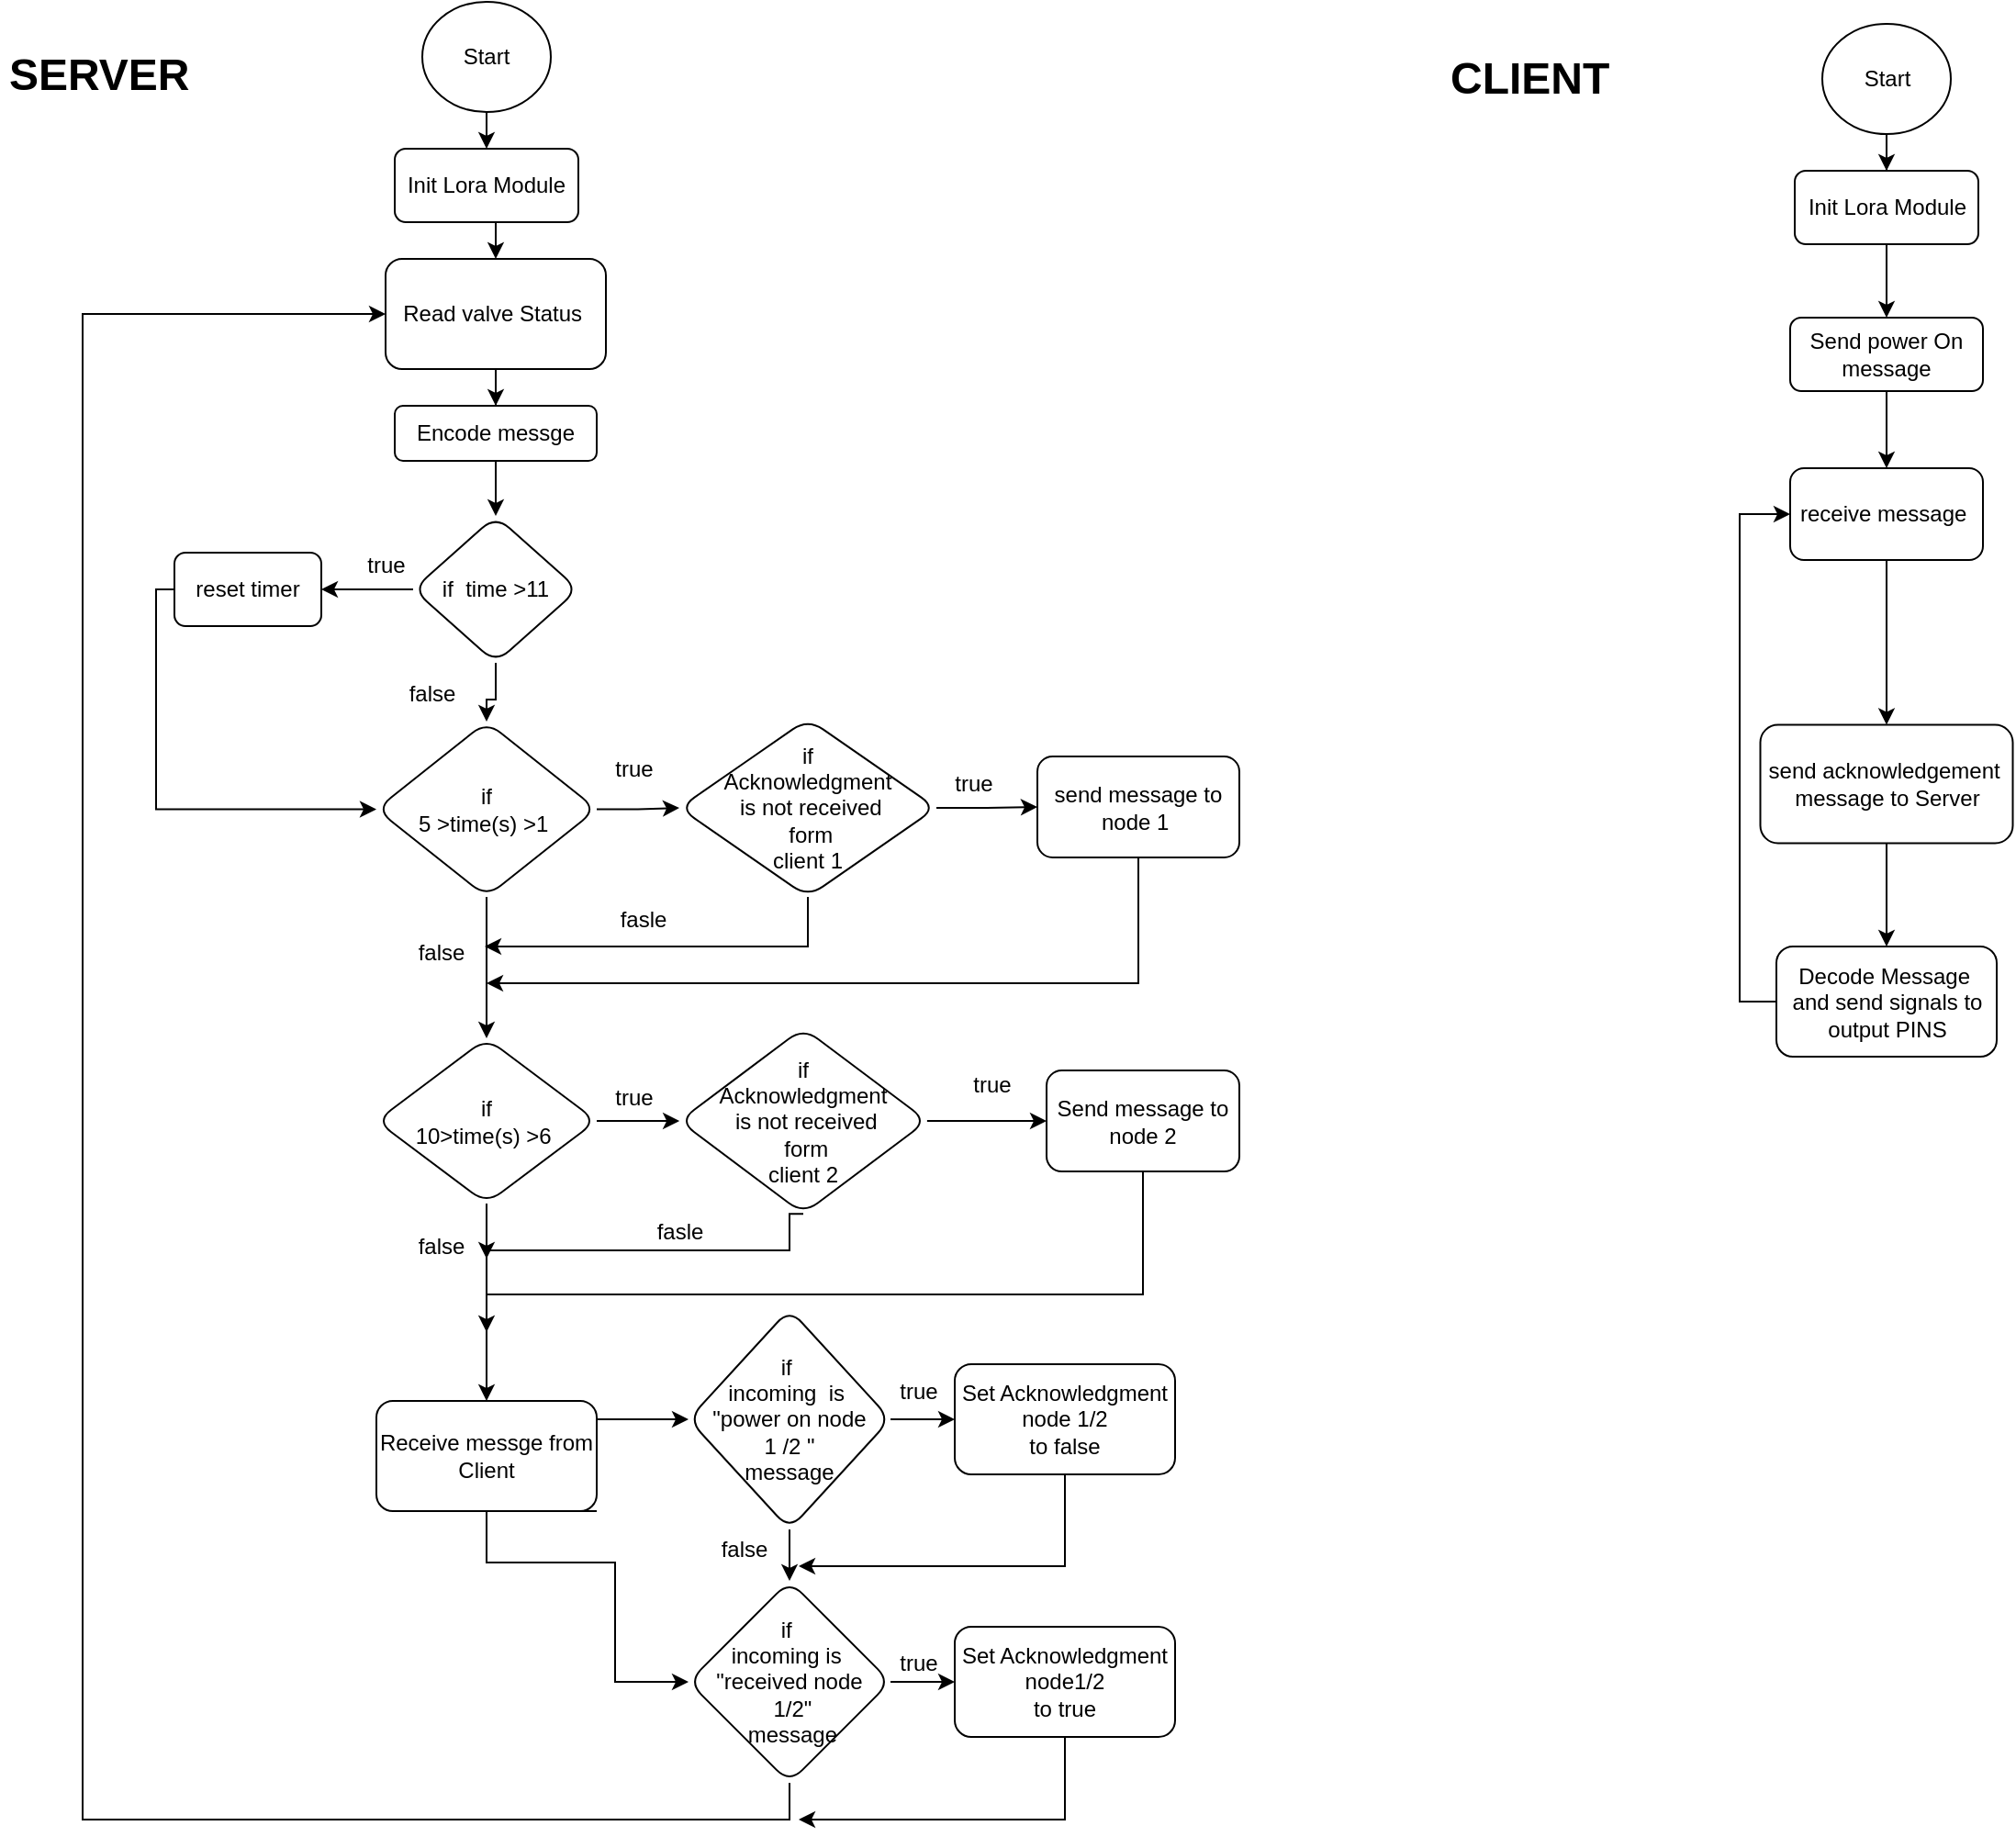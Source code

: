 <mxfile version="21.2.1" type="device">
  <diagram name="Page-1" id="MJq-nn_JAVObFeIsUJuA">
    <mxGraphModel dx="1951" dy="965" grid="1" gridSize="10" guides="1" tooltips="1" connect="1" arrows="1" fold="1" page="1" pageScale="1" pageWidth="827" pageHeight="1169" math="0" shadow="0">
      <root>
        <mxCell id="0" />
        <mxCell id="1" parent="0" />
        <mxCell id="8XhCGohp9BPSTre-STDN-8" value="" style="edgeStyle=orthogonalEdgeStyle;rounded=0;orthogonalLoop=1;jettySize=auto;html=1;" edge="1" parent="1" source="8XhCGohp9BPSTre-STDN-2" target="8XhCGohp9BPSTre-STDN-7">
          <mxGeometry relative="1" as="geometry" />
        </mxCell>
        <mxCell id="8XhCGohp9BPSTre-STDN-2" value="Read valve Status&amp;nbsp;" style="rounded=1;whiteSpace=wrap;html=1;" vertex="1" parent="1">
          <mxGeometry x="315" y="140" width="120" height="60" as="geometry" />
        </mxCell>
        <mxCell id="8XhCGohp9BPSTre-STDN-5" style="edgeStyle=orthogonalEdgeStyle;rounded=0;orthogonalLoop=1;jettySize=auto;html=1;exitX=0.5;exitY=1;exitDx=0;exitDy=0;entryX=0.5;entryY=0;entryDx=0;entryDy=0;" edge="1" parent="1" source="8XhCGohp9BPSTre-STDN-3" target="8XhCGohp9BPSTre-STDN-4">
          <mxGeometry relative="1" as="geometry" />
        </mxCell>
        <mxCell id="8XhCGohp9BPSTre-STDN-3" value="Start" style="ellipse;whiteSpace=wrap;html=1;" vertex="1" parent="1">
          <mxGeometry x="335" width="70" height="60" as="geometry" />
        </mxCell>
        <mxCell id="8XhCGohp9BPSTre-STDN-6" style="edgeStyle=orthogonalEdgeStyle;rounded=0;orthogonalLoop=1;jettySize=auto;html=1;exitX=0.5;exitY=1;exitDx=0;exitDy=0;entryX=0.5;entryY=0;entryDx=0;entryDy=0;" edge="1" parent="1" source="8XhCGohp9BPSTre-STDN-4" target="8XhCGohp9BPSTre-STDN-2">
          <mxGeometry relative="1" as="geometry" />
        </mxCell>
        <mxCell id="8XhCGohp9BPSTre-STDN-4" value="Init Lora Module" style="rounded=1;whiteSpace=wrap;html=1;" vertex="1" parent="1">
          <mxGeometry x="320" y="80" width="100" height="40" as="geometry" />
        </mxCell>
        <mxCell id="8XhCGohp9BPSTre-STDN-10" value="" style="edgeStyle=orthogonalEdgeStyle;rounded=0;orthogonalLoop=1;jettySize=auto;html=1;" edge="1" parent="1" source="8XhCGohp9BPSTre-STDN-7" target="8XhCGohp9BPSTre-STDN-9">
          <mxGeometry relative="1" as="geometry" />
        </mxCell>
        <mxCell id="8XhCGohp9BPSTre-STDN-7" value="Encode messge" style="whiteSpace=wrap;html=1;rounded=1;" vertex="1" parent="1">
          <mxGeometry x="320" y="220" width="110" height="30" as="geometry" />
        </mxCell>
        <mxCell id="8XhCGohp9BPSTre-STDN-12" value="" style="edgeStyle=orthogonalEdgeStyle;rounded=0;orthogonalLoop=1;jettySize=auto;html=1;" edge="1" parent="1" source="8XhCGohp9BPSTre-STDN-9" target="8XhCGohp9BPSTre-STDN-11">
          <mxGeometry relative="1" as="geometry" />
        </mxCell>
        <mxCell id="8XhCGohp9BPSTre-STDN-17" value="" style="edgeStyle=orthogonalEdgeStyle;rounded=0;orthogonalLoop=1;jettySize=auto;html=1;" edge="1" parent="1" source="8XhCGohp9BPSTre-STDN-9" target="8XhCGohp9BPSTre-STDN-16">
          <mxGeometry relative="1" as="geometry">
            <Array as="points">
              <mxPoint x="375" y="380" />
              <mxPoint x="370" y="380" />
            </Array>
          </mxGeometry>
        </mxCell>
        <mxCell id="8XhCGohp9BPSTre-STDN-9" value="if&amp;nbsp; time &amp;gt;11" style="rhombus;whiteSpace=wrap;html=1;rounded=1;" vertex="1" parent="1">
          <mxGeometry x="330" y="280" width="90" height="80" as="geometry" />
        </mxCell>
        <mxCell id="8XhCGohp9BPSTre-STDN-27" style="edgeStyle=orthogonalEdgeStyle;rounded=0;orthogonalLoop=1;jettySize=auto;html=1;entryX=0;entryY=0.5;entryDx=0;entryDy=0;" edge="1" parent="1" source="8XhCGohp9BPSTre-STDN-11" target="8XhCGohp9BPSTre-STDN-16">
          <mxGeometry relative="1" as="geometry">
            <Array as="points">
              <mxPoint x="190" y="320" />
              <mxPoint x="190" y="440" />
            </Array>
          </mxGeometry>
        </mxCell>
        <mxCell id="8XhCGohp9BPSTre-STDN-11" value="reset timer" style="whiteSpace=wrap;html=1;rounded=1;" vertex="1" parent="1">
          <mxGeometry x="200" y="300" width="80" height="40" as="geometry" />
        </mxCell>
        <mxCell id="8XhCGohp9BPSTre-STDN-22" value="" style="edgeStyle=orthogonalEdgeStyle;rounded=0;orthogonalLoop=1;jettySize=auto;html=1;" edge="1" parent="1" source="8XhCGohp9BPSTre-STDN-16" target="8XhCGohp9BPSTre-STDN-21">
          <mxGeometry relative="1" as="geometry" />
        </mxCell>
        <mxCell id="8XhCGohp9BPSTre-STDN-24" value="" style="edgeStyle=orthogonalEdgeStyle;rounded=0;orthogonalLoop=1;jettySize=auto;html=1;" edge="1" parent="1" source="8XhCGohp9BPSTre-STDN-16" target="8XhCGohp9BPSTre-STDN-23">
          <mxGeometry relative="1" as="geometry">
            <Array as="points">
              <mxPoint x="370" y="534.5" />
              <mxPoint x="370" y="534.5" />
            </Array>
          </mxGeometry>
        </mxCell>
        <mxCell id="8XhCGohp9BPSTre-STDN-16" value="if &lt;br&gt;5 &amp;gt;time(s) &amp;gt;1&amp;nbsp;" style="rhombus;whiteSpace=wrap;html=1;rounded=1;" vertex="1" parent="1">
          <mxGeometry x="310" y="392" width="120" height="95.5" as="geometry" />
        </mxCell>
        <mxCell id="8XhCGohp9BPSTre-STDN-26" value="" style="edgeStyle=orthogonalEdgeStyle;rounded=0;orthogonalLoop=1;jettySize=auto;html=1;" edge="1" parent="1" source="8XhCGohp9BPSTre-STDN-21" target="8XhCGohp9BPSTre-STDN-25">
          <mxGeometry relative="1" as="geometry" />
        </mxCell>
        <mxCell id="8XhCGohp9BPSTre-STDN-39" style="edgeStyle=orthogonalEdgeStyle;rounded=0;orthogonalLoop=1;jettySize=auto;html=1;exitX=0.5;exitY=1;exitDx=0;exitDy=0;entryX=0.98;entryY=0.4;entryDx=0;entryDy=0;entryPerimeter=0;" edge="1" parent="1" source="8XhCGohp9BPSTre-STDN-21" target="8XhCGohp9BPSTre-STDN-33">
          <mxGeometry relative="1" as="geometry">
            <mxPoint x="390" y="524.5" as="targetPoint" />
          </mxGeometry>
        </mxCell>
        <mxCell id="8XhCGohp9BPSTre-STDN-21" value="if &lt;br&gt;Acknowledgment&lt;br&gt;&amp;nbsp;is not received&lt;br&gt;&amp;nbsp;form&lt;br&gt;&amp;nbsp;client 1&amp;nbsp;" style="rhombus;whiteSpace=wrap;html=1;rounded=1;" vertex="1" parent="1">
          <mxGeometry x="475" y="390.5" width="140" height="97" as="geometry" />
        </mxCell>
        <mxCell id="8XhCGohp9BPSTre-STDN-42" value="" style="edgeStyle=orthogonalEdgeStyle;rounded=0;orthogonalLoop=1;jettySize=auto;html=1;" edge="1" parent="1" source="8XhCGohp9BPSTre-STDN-23" target="8XhCGohp9BPSTre-STDN-41">
          <mxGeometry relative="1" as="geometry" />
        </mxCell>
        <mxCell id="8XhCGohp9BPSTre-STDN-47" value="" style="edgeStyle=orthogonalEdgeStyle;rounded=0;orthogonalLoop=1;jettySize=auto;html=1;" edge="1" parent="1" source="8XhCGohp9BPSTre-STDN-23" target="8XhCGohp9BPSTre-STDN-46">
          <mxGeometry relative="1" as="geometry" />
        </mxCell>
        <mxCell id="8XhCGohp9BPSTre-STDN-23" value="if &lt;br&gt;10&amp;gt;time(s) &amp;gt;6&amp;nbsp;" style="rhombus;whiteSpace=wrap;html=1;rounded=1;" vertex="1" parent="1">
          <mxGeometry x="310" y="564.5" width="120" height="90" as="geometry" />
        </mxCell>
        <mxCell id="8XhCGohp9BPSTre-STDN-28" style="edgeStyle=orthogonalEdgeStyle;rounded=0;orthogonalLoop=1;jettySize=auto;html=1;exitX=0.5;exitY=1;exitDx=0;exitDy=0;" edge="1" parent="1" source="8XhCGohp9BPSTre-STDN-25">
          <mxGeometry relative="1" as="geometry">
            <mxPoint x="370" y="534.5" as="targetPoint" />
            <Array as="points">
              <mxPoint x="675" y="534.5" />
              <mxPoint x="430" y="534.5" />
            </Array>
          </mxGeometry>
        </mxCell>
        <mxCell id="8XhCGohp9BPSTre-STDN-25" value="send message to node 1&amp;nbsp;" style="whiteSpace=wrap;html=1;rounded=1;" vertex="1" parent="1">
          <mxGeometry x="670" y="411" width="110" height="55" as="geometry" />
        </mxCell>
        <mxCell id="8XhCGohp9BPSTre-STDN-30" value="true" style="text;html=1;align=center;verticalAlign=middle;resizable=0;points=[];autosize=1;strokeColor=none;fillColor=none;" vertex="1" parent="1">
          <mxGeometry x="295" y="292" width="40" height="30" as="geometry" />
        </mxCell>
        <mxCell id="8XhCGohp9BPSTre-STDN-31" value="true" style="text;html=1;align=center;verticalAlign=middle;resizable=0;points=[];autosize=1;strokeColor=none;fillColor=none;" vertex="1" parent="1">
          <mxGeometry x="430" y="402.5" width="40" height="30" as="geometry" />
        </mxCell>
        <mxCell id="8XhCGohp9BPSTre-STDN-32" value="false" style="text;html=1;align=center;verticalAlign=middle;resizable=0;points=[];autosize=1;strokeColor=none;fillColor=none;" vertex="1" parent="1">
          <mxGeometry x="315" y="362" width="50" height="30" as="geometry" />
        </mxCell>
        <mxCell id="8XhCGohp9BPSTre-STDN-33" value="false" style="text;html=1;align=center;verticalAlign=middle;resizable=0;points=[];autosize=1;strokeColor=none;fillColor=none;" vertex="1" parent="1">
          <mxGeometry x="320" y="502.5" width="50" height="30" as="geometry" />
        </mxCell>
        <mxCell id="8XhCGohp9BPSTre-STDN-34" value="true" style="text;html=1;align=center;verticalAlign=middle;resizable=0;points=[];autosize=1;strokeColor=none;fillColor=none;" vertex="1" parent="1">
          <mxGeometry x="615" y="411" width="40" height="30" as="geometry" />
        </mxCell>
        <mxCell id="8XhCGohp9BPSTre-STDN-37" value="fasle" style="text;html=1;align=center;verticalAlign=middle;resizable=0;points=[];autosize=1;strokeColor=none;fillColor=none;" vertex="1" parent="1">
          <mxGeometry x="430" y="484.5" width="50" height="30" as="geometry" />
        </mxCell>
        <mxCell id="8XhCGohp9BPSTre-STDN-44" value="" style="edgeStyle=orthogonalEdgeStyle;rounded=0;orthogonalLoop=1;jettySize=auto;html=1;" edge="1" parent="1" source="8XhCGohp9BPSTre-STDN-41" target="8XhCGohp9BPSTre-STDN-43">
          <mxGeometry relative="1" as="geometry" />
        </mxCell>
        <mxCell id="8XhCGohp9BPSTre-STDN-49" style="edgeStyle=orthogonalEdgeStyle;rounded=0;orthogonalLoop=1;jettySize=auto;html=1;exitX=0.5;exitY=1;exitDx=0;exitDy=0;" edge="1" parent="1" source="8XhCGohp9BPSTre-STDN-41">
          <mxGeometry relative="1" as="geometry">
            <mxPoint x="370" y="684.5" as="targetPoint" />
            <Array as="points">
              <mxPoint x="535" y="660" />
              <mxPoint x="535" y="680" />
              <mxPoint x="370" y="680" />
            </Array>
          </mxGeometry>
        </mxCell>
        <mxCell id="8XhCGohp9BPSTre-STDN-41" value="if&lt;br style=&quot;border-color: var(--border-color);&quot;&gt;Acknowledgment&lt;br&gt;&amp;nbsp;is not received&lt;br style=&quot;border-color: var(--border-color);&quot;&gt;&amp;nbsp;form&lt;br style=&quot;border-color: var(--border-color);&quot;&gt;&amp;nbsp;client 2&amp;nbsp;" style="rhombus;whiteSpace=wrap;html=1;rounded=1;" vertex="1" parent="1">
          <mxGeometry x="475" y="558.88" width="135" height="101.25" as="geometry" />
        </mxCell>
        <mxCell id="8XhCGohp9BPSTre-STDN-50" style="edgeStyle=orthogonalEdgeStyle;rounded=0;orthogonalLoop=1;jettySize=auto;html=1;exitX=0.5;exitY=1;exitDx=0;exitDy=0;" edge="1" parent="1" source="8XhCGohp9BPSTre-STDN-43">
          <mxGeometry relative="1" as="geometry">
            <mxPoint x="370" y="724.5" as="targetPoint" />
            <Array as="points">
              <mxPoint x="727" y="704" />
              <mxPoint x="370" y="704" />
            </Array>
          </mxGeometry>
        </mxCell>
        <mxCell id="8XhCGohp9BPSTre-STDN-43" value="Send message to node 2" style="whiteSpace=wrap;html=1;rounded=1;" vertex="1" parent="1">
          <mxGeometry x="675" y="582.01" width="105" height="55" as="geometry" />
        </mxCell>
        <mxCell id="8XhCGohp9BPSTre-STDN-63" value="" style="edgeStyle=orthogonalEdgeStyle;rounded=0;orthogonalLoop=1;jettySize=auto;html=1;" edge="1" parent="1" source="8XhCGohp9BPSTre-STDN-46" target="8XhCGohp9BPSTre-STDN-62">
          <mxGeometry relative="1" as="geometry">
            <Array as="points">
              <mxPoint x="450" y="772" />
              <mxPoint x="450" y="772" />
            </Array>
          </mxGeometry>
        </mxCell>
        <mxCell id="8XhCGohp9BPSTre-STDN-70" style="edgeStyle=orthogonalEdgeStyle;rounded=0;orthogonalLoop=1;jettySize=auto;html=1;exitX=1;exitY=1;exitDx=0;exitDy=0;entryX=0;entryY=0.5;entryDx=0;entryDy=0;" edge="1" parent="1" source="8XhCGohp9BPSTre-STDN-46" target="8XhCGohp9BPSTre-STDN-66">
          <mxGeometry relative="1" as="geometry">
            <Array as="points">
              <mxPoint x="370" y="822" />
              <mxPoint x="370" y="850" />
              <mxPoint x="440" y="850" />
              <mxPoint x="440" y="915" />
            </Array>
          </mxGeometry>
        </mxCell>
        <mxCell id="8XhCGohp9BPSTre-STDN-46" value="Receive messge from Client" style="whiteSpace=wrap;html=1;rounded=1;" vertex="1" parent="1">
          <mxGeometry x="310" y="762" width="120" height="60" as="geometry" />
        </mxCell>
        <mxCell id="8XhCGohp9BPSTre-STDN-52" value="true" style="text;html=1;align=center;verticalAlign=middle;resizable=0;points=[];autosize=1;strokeColor=none;fillColor=none;" vertex="1" parent="1">
          <mxGeometry x="430" y="582" width="40" height="30" as="geometry" />
        </mxCell>
        <mxCell id="8XhCGohp9BPSTre-STDN-53" value="true" style="text;html=1;align=center;verticalAlign=middle;resizable=0;points=[];autosize=1;strokeColor=none;fillColor=none;" vertex="1" parent="1">
          <mxGeometry x="625" y="574.5" width="40" height="30" as="geometry" />
        </mxCell>
        <mxCell id="8XhCGohp9BPSTre-STDN-55" value="fasle" style="text;html=1;align=center;verticalAlign=middle;resizable=0;points=[];autosize=1;strokeColor=none;fillColor=none;" vertex="1" parent="1">
          <mxGeometry x="450" y="654.5" width="50" height="30" as="geometry" />
        </mxCell>
        <mxCell id="8XhCGohp9BPSTre-STDN-56" value="false" style="text;html=1;align=center;verticalAlign=middle;resizable=0;points=[];autosize=1;strokeColor=none;fillColor=none;" vertex="1" parent="1">
          <mxGeometry x="320" y="662.5" width="50" height="30" as="geometry" />
        </mxCell>
        <mxCell id="8XhCGohp9BPSTre-STDN-61" style="edgeStyle=orthogonalEdgeStyle;rounded=0;orthogonalLoop=1;jettySize=auto;html=1;entryX=0.5;entryY=0;entryDx=0;entryDy=0;" edge="1" parent="1" source="8XhCGohp9BPSTre-STDN-57" target="8XhCGohp9BPSTre-STDN-60">
          <mxGeometry relative="1" as="geometry" />
        </mxCell>
        <mxCell id="8XhCGohp9BPSTre-STDN-57" value="Start" style="ellipse;whiteSpace=wrap;html=1;" vertex="1" parent="1">
          <mxGeometry x="1097.5" y="12" width="70" height="60" as="geometry" />
        </mxCell>
        <mxCell id="8XhCGohp9BPSTre-STDN-58" value="&lt;h1&gt;CLIENT&lt;/h1&gt;" style="text;html=1;strokeColor=none;fillColor=none;spacing=5;spacingTop=-20;whiteSpace=wrap;overflow=hidden;rounded=0;" vertex="1" parent="1">
          <mxGeometry x="890" y="22" width="190" height="120" as="geometry" />
        </mxCell>
        <mxCell id="8XhCGohp9BPSTre-STDN-80" value="" style="edgeStyle=orthogonalEdgeStyle;rounded=0;orthogonalLoop=1;jettySize=auto;html=1;" edge="1" parent="1" source="8XhCGohp9BPSTre-STDN-60" target="8XhCGohp9BPSTre-STDN-79">
          <mxGeometry relative="1" as="geometry" />
        </mxCell>
        <mxCell id="8XhCGohp9BPSTre-STDN-60" value="Init Lora Module" style="rounded=1;whiteSpace=wrap;html=1;" vertex="1" parent="1">
          <mxGeometry x="1082.5" y="92" width="100" height="40" as="geometry" />
        </mxCell>
        <mxCell id="8XhCGohp9BPSTre-STDN-65" value="" style="edgeStyle=orthogonalEdgeStyle;rounded=0;orthogonalLoop=1;jettySize=auto;html=1;" edge="1" parent="1" source="8XhCGohp9BPSTre-STDN-62" target="8XhCGohp9BPSTre-STDN-64">
          <mxGeometry relative="1" as="geometry" />
        </mxCell>
        <mxCell id="8XhCGohp9BPSTre-STDN-73" style="edgeStyle=orthogonalEdgeStyle;rounded=0;orthogonalLoop=1;jettySize=auto;html=1;exitX=0.5;exitY=1;exitDx=0;exitDy=0;entryX=0.5;entryY=0;entryDx=0;entryDy=0;" edge="1" parent="1" source="8XhCGohp9BPSTre-STDN-62" target="8XhCGohp9BPSTre-STDN-66">
          <mxGeometry relative="1" as="geometry" />
        </mxCell>
        <mxCell id="8XhCGohp9BPSTre-STDN-62" value="if&amp;nbsp;&lt;br&gt;incoming&amp;nbsp;&amp;nbsp;is&amp;nbsp;&lt;br&gt;&quot;power on node&lt;br&gt;&amp;nbsp;1 /2 &quot;&amp;nbsp;&lt;br&gt;message" style="rhombus;whiteSpace=wrap;html=1;rounded=1;" vertex="1" parent="1">
          <mxGeometry x="480" y="712" width="110" height="120" as="geometry" />
        </mxCell>
        <mxCell id="8XhCGohp9BPSTre-STDN-74" style="edgeStyle=orthogonalEdgeStyle;rounded=0;orthogonalLoop=1;jettySize=auto;html=1;exitX=0.5;exitY=1;exitDx=0;exitDy=0;" edge="1" parent="1" source="8XhCGohp9BPSTre-STDN-64">
          <mxGeometry relative="1" as="geometry">
            <mxPoint x="540" y="852" as="targetPoint" />
            <Array as="points">
              <mxPoint x="685" y="852" />
            </Array>
          </mxGeometry>
        </mxCell>
        <mxCell id="8XhCGohp9BPSTre-STDN-64" value="Set Acknowledgment&lt;br style=&quot;border-color: var(--border-color);&quot;&gt;node 1/2&lt;br&gt;&amp;nbsp;to false&amp;nbsp;" style="whiteSpace=wrap;html=1;rounded=1;" vertex="1" parent="1">
          <mxGeometry x="625" y="742" width="120" height="60" as="geometry" />
        </mxCell>
        <mxCell id="8XhCGohp9BPSTre-STDN-72" style="edgeStyle=orthogonalEdgeStyle;rounded=0;orthogonalLoop=1;jettySize=auto;html=1;exitX=1;exitY=0.5;exitDx=0;exitDy=0;entryX=0;entryY=0.5;entryDx=0;entryDy=0;" edge="1" parent="1" source="8XhCGohp9BPSTre-STDN-66" target="8XhCGohp9BPSTre-STDN-71">
          <mxGeometry relative="1" as="geometry" />
        </mxCell>
        <mxCell id="8XhCGohp9BPSTre-STDN-75" style="edgeStyle=orthogonalEdgeStyle;rounded=0;orthogonalLoop=1;jettySize=auto;html=1;exitX=0.5;exitY=1;exitDx=0;exitDy=0;entryX=0;entryY=0.5;entryDx=0;entryDy=0;" edge="1" parent="1" source="8XhCGohp9BPSTre-STDN-66" target="8XhCGohp9BPSTre-STDN-2">
          <mxGeometry relative="1" as="geometry">
            <Array as="points">
              <mxPoint x="535" y="990" />
              <mxPoint x="150" y="990" />
              <mxPoint x="150" y="170" />
            </Array>
          </mxGeometry>
        </mxCell>
        <mxCell id="8XhCGohp9BPSTre-STDN-66" value="if&amp;nbsp;&lt;br&gt;incoming&amp;nbsp;is&amp;nbsp;&lt;br&gt;&quot;received node&lt;br&gt;&amp;nbsp;1/2&quot;&lt;br&gt;&amp;nbsp;message" style="rhombus;whiteSpace=wrap;html=1;rounded=1;" vertex="1" parent="1">
          <mxGeometry x="480" y="860" width="110" height="110" as="geometry" />
        </mxCell>
        <mxCell id="8XhCGohp9BPSTre-STDN-76" style="edgeStyle=orthogonalEdgeStyle;rounded=0;orthogonalLoop=1;jettySize=auto;html=1;" edge="1" parent="1" source="8XhCGohp9BPSTre-STDN-71">
          <mxGeometry relative="1" as="geometry">
            <mxPoint x="540" y="990" as="targetPoint" />
            <Array as="points">
              <mxPoint x="685" y="990" />
            </Array>
          </mxGeometry>
        </mxCell>
        <mxCell id="8XhCGohp9BPSTre-STDN-71" value="Set Acknowledgment&lt;br style=&quot;border-color: var(--border-color);&quot;&gt;node1/2&lt;br&gt;&amp;nbsp;to true&amp;nbsp;" style="whiteSpace=wrap;html=1;rounded=1;" vertex="1" parent="1">
          <mxGeometry x="625" y="885" width="120" height="60" as="geometry" />
        </mxCell>
        <mxCell id="8XhCGohp9BPSTre-STDN-77" value="true" style="text;html=1;align=center;verticalAlign=middle;resizable=0;points=[];autosize=1;strokeColor=none;fillColor=none;" vertex="1" parent="1">
          <mxGeometry x="585" y="742" width="40" height="30" as="geometry" />
        </mxCell>
        <mxCell id="8XhCGohp9BPSTre-STDN-78" value="true" style="text;html=1;align=center;verticalAlign=middle;resizable=0;points=[];autosize=1;strokeColor=none;fillColor=none;" vertex="1" parent="1">
          <mxGeometry x="585" y="890" width="40" height="30" as="geometry" />
        </mxCell>
        <mxCell id="8XhCGohp9BPSTre-STDN-85" value="" style="edgeStyle=orthogonalEdgeStyle;rounded=0;orthogonalLoop=1;jettySize=auto;html=1;" edge="1" parent="1" source="8XhCGohp9BPSTre-STDN-79" target="8XhCGohp9BPSTre-STDN-84">
          <mxGeometry relative="1" as="geometry" />
        </mxCell>
        <mxCell id="8XhCGohp9BPSTre-STDN-79" value="Send power On message" style="whiteSpace=wrap;html=1;rounded=1;" vertex="1" parent="1">
          <mxGeometry x="1080" y="172" width="105" height="40" as="geometry" />
        </mxCell>
        <mxCell id="8XhCGohp9BPSTre-STDN-82" value="false" style="text;html=1;align=center;verticalAlign=middle;resizable=0;points=[];autosize=1;strokeColor=none;fillColor=none;" vertex="1" parent="1">
          <mxGeometry x="485" y="828" width="50" height="30" as="geometry" />
        </mxCell>
        <mxCell id="8XhCGohp9BPSTre-STDN-83" value="&lt;h1&gt;SERVER&lt;/h1&gt;" style="text;html=1;strokeColor=none;fillColor=none;spacing=5;spacingTop=-20;whiteSpace=wrap;overflow=hidden;rounded=0;" vertex="1" parent="1">
          <mxGeometry x="105" y="20" width="190" height="120" as="geometry" />
        </mxCell>
        <mxCell id="8XhCGohp9BPSTre-STDN-90" style="edgeStyle=orthogonalEdgeStyle;rounded=0;orthogonalLoop=1;jettySize=auto;html=1;exitX=0.5;exitY=1;exitDx=0;exitDy=0;entryX=0.5;entryY=0;entryDx=0;entryDy=0;" edge="1" parent="1" source="8XhCGohp9BPSTre-STDN-84" target="8XhCGohp9BPSTre-STDN-86">
          <mxGeometry relative="1" as="geometry" />
        </mxCell>
        <mxCell id="8XhCGohp9BPSTre-STDN-84" value="receive message&amp;nbsp;" style="whiteSpace=wrap;html=1;rounded=1;" vertex="1" parent="1">
          <mxGeometry x="1080" y="254" width="105" height="50" as="geometry" />
        </mxCell>
        <mxCell id="8XhCGohp9BPSTre-STDN-91" style="edgeStyle=orthogonalEdgeStyle;rounded=0;orthogonalLoop=1;jettySize=auto;html=1;exitX=0.5;exitY=1;exitDx=0;exitDy=0;entryX=0.5;entryY=0;entryDx=0;entryDy=0;" edge="1" parent="1" source="8XhCGohp9BPSTre-STDN-86" target="8XhCGohp9BPSTre-STDN-88">
          <mxGeometry relative="1" as="geometry" />
        </mxCell>
        <mxCell id="8XhCGohp9BPSTre-STDN-86" value="send&amp;nbsp;acknowledgement&amp;nbsp;&lt;br&gt;message to Server" style="whiteSpace=wrap;html=1;rounded=1;" vertex="1" parent="1">
          <mxGeometry x="1063.75" y="393.75" width="137.5" height="64.5" as="geometry" />
        </mxCell>
        <mxCell id="8XhCGohp9BPSTre-STDN-93" style="edgeStyle=orthogonalEdgeStyle;rounded=0;orthogonalLoop=1;jettySize=auto;html=1;exitX=0;exitY=0.5;exitDx=0;exitDy=0;entryX=0;entryY=0.5;entryDx=0;entryDy=0;" edge="1" parent="1" source="8XhCGohp9BPSTre-STDN-88" target="8XhCGohp9BPSTre-STDN-84">
          <mxGeometry relative="1" as="geometry" />
        </mxCell>
        <mxCell id="8XhCGohp9BPSTre-STDN-88" value="Decode Message&amp;nbsp; and send signals to output PINS" style="whiteSpace=wrap;html=1;rounded=1;" vertex="1" parent="1">
          <mxGeometry x="1072.5" y="514.5" width="120" height="60" as="geometry" />
        </mxCell>
      </root>
    </mxGraphModel>
  </diagram>
</mxfile>
